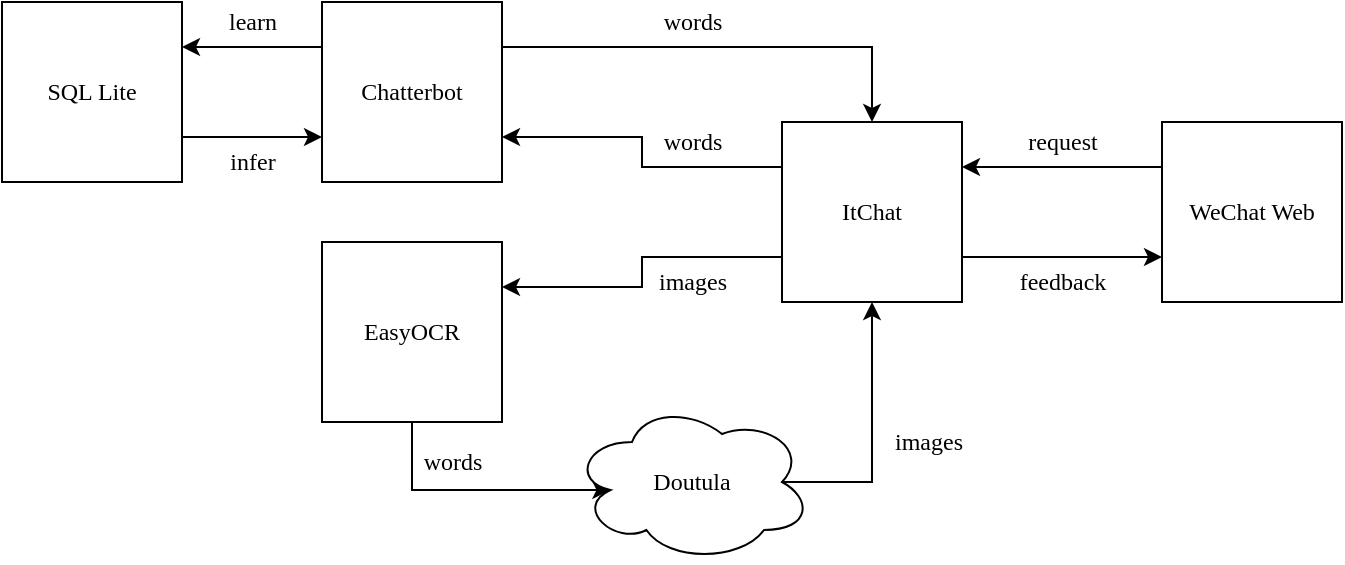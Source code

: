 <mxfile version="14.4.2" type="device"><diagram id="y7iYLKpnvUr90TQ1m8Mo" name="Page-1"><mxGraphModel dx="1569" dy="540" grid="1" gridSize="10" guides="1" tooltips="1" connect="1" arrows="1" fold="1" page="1" pageScale="1" pageWidth="827" pageHeight="1169" math="0" shadow="0"><root><mxCell id="0"/><mxCell id="1" parent="0"/><mxCell id="Smi0woMaQp5YOqhKvUlI-15" style="edgeStyle=orthogonalEdgeStyle;rounded=0;orthogonalLoop=1;jettySize=auto;html=1;exitX=1;exitY=0.25;exitDx=0;exitDy=0;entryX=0.5;entryY=0;entryDx=0;entryDy=0;fontFamily=Verdana;" edge="1" parent="1" source="Smi0woMaQp5YOqhKvUlI-1" target="Smi0woMaQp5YOqhKvUlI-5"><mxGeometry relative="1" as="geometry"/></mxCell><mxCell id="Smi0woMaQp5YOqhKvUlI-22" style="edgeStyle=orthogonalEdgeStyle;rounded=0;orthogonalLoop=1;jettySize=auto;html=1;exitX=0;exitY=0.25;exitDx=0;exitDy=0;entryX=1;entryY=0.25;entryDx=0;entryDy=0;fontFamily=Verdana;" edge="1" parent="1" source="Smi0woMaQp5YOqhKvUlI-1" target="Smi0woMaQp5YOqhKvUlI-12"><mxGeometry relative="1" as="geometry"/></mxCell><mxCell id="Smi0woMaQp5YOqhKvUlI-1" value="Chatterbot" style="rounded=0;whiteSpace=wrap;html=1;fontFamily=Verdana;" vertex="1" parent="1"><mxGeometry x="80" y="220" width="90" height="90" as="geometry"/></mxCell><mxCell id="Smi0woMaQp5YOqhKvUlI-20" style="edgeStyle=orthogonalEdgeStyle;rounded=0;orthogonalLoop=1;jettySize=auto;html=1;exitX=0.5;exitY=1;exitDx=0;exitDy=0;entryX=0.16;entryY=0.55;entryDx=0;entryDy=0;entryPerimeter=0;fontFamily=Verdana;" edge="1" parent="1" source="Smi0woMaQp5YOqhKvUlI-2" target="Smi0woMaQp5YOqhKvUlI-17"><mxGeometry relative="1" as="geometry"/></mxCell><mxCell id="Smi0woMaQp5YOqhKvUlI-2" value="EasyOCR" style="rounded=0;whiteSpace=wrap;html=1;fontFamily=Verdana;" vertex="1" parent="1"><mxGeometry x="80" y="340" width="90" height="90" as="geometry"/></mxCell><mxCell id="Smi0woMaQp5YOqhKvUlI-13" style="edgeStyle=orthogonalEdgeStyle;rounded=0;orthogonalLoop=1;jettySize=auto;html=1;exitX=0;exitY=0.75;exitDx=0;exitDy=0;entryX=1;entryY=0.25;entryDx=0;entryDy=0;fontFamily=Verdana;" edge="1" parent="1" source="Smi0woMaQp5YOqhKvUlI-5" target="Smi0woMaQp5YOqhKvUlI-2"><mxGeometry relative="1" as="geometry"/></mxCell><mxCell id="Smi0woMaQp5YOqhKvUlI-14" style="edgeStyle=orthogonalEdgeStyle;rounded=0;orthogonalLoop=1;jettySize=auto;html=1;exitX=0;exitY=0.25;exitDx=0;exitDy=0;entryX=1;entryY=0.75;entryDx=0;entryDy=0;fontFamily=Verdana;" edge="1" parent="1" source="Smi0woMaQp5YOqhKvUlI-5" target="Smi0woMaQp5YOqhKvUlI-1"><mxGeometry relative="1" as="geometry"/></mxCell><mxCell id="Smi0woMaQp5YOqhKvUlI-30" style="edgeStyle=orthogonalEdgeStyle;rounded=0;orthogonalLoop=1;jettySize=auto;html=1;exitX=1;exitY=0.75;exitDx=0;exitDy=0;entryX=0;entryY=0.75;entryDx=0;entryDy=0;fontFamily=Verdana;" edge="1" parent="1" source="Smi0woMaQp5YOqhKvUlI-5" target="Smi0woMaQp5YOqhKvUlI-10"><mxGeometry relative="1" as="geometry"/></mxCell><mxCell id="Smi0woMaQp5YOqhKvUlI-5" value="ItChat" style="rounded=0;whiteSpace=wrap;html=1;fontFamily=Verdana;" vertex="1" parent="1"><mxGeometry x="310" y="280" width="90" height="90" as="geometry"/></mxCell><mxCell id="Smi0woMaQp5YOqhKvUlI-8" value="words" style="text;html=1;align=center;verticalAlign=middle;resizable=0;points=[];autosize=1;fontFamily=Verdana;" vertex="1" parent="1"><mxGeometry x="240" y="220" width="50" height="20" as="geometry"/></mxCell><mxCell id="Smi0woMaQp5YOqhKvUlI-9" value="images" style="text;html=1;align=center;verticalAlign=middle;resizable=0;points=[];autosize=1;fontFamily=Verdana;" vertex="1" parent="1"><mxGeometry x="353" y="430" width="60" height="20" as="geometry"/></mxCell><mxCell id="Smi0woMaQp5YOqhKvUlI-28" style="edgeStyle=orthogonalEdgeStyle;rounded=0;orthogonalLoop=1;jettySize=auto;html=1;exitX=0;exitY=0.25;exitDx=0;exitDy=0;entryX=1;entryY=0.25;entryDx=0;entryDy=0;fontFamily=Verdana;" edge="1" parent="1" source="Smi0woMaQp5YOqhKvUlI-10" target="Smi0woMaQp5YOqhKvUlI-5"><mxGeometry relative="1" as="geometry"/></mxCell><mxCell id="Smi0woMaQp5YOqhKvUlI-10" value="WeChat Web" style="rounded=0;whiteSpace=wrap;html=1;fontFamily=Verdana;" vertex="1" parent="1"><mxGeometry x="500" y="280" width="90" height="90" as="geometry"/></mxCell><mxCell id="Smi0woMaQp5YOqhKvUlI-23" style="edgeStyle=orthogonalEdgeStyle;rounded=0;orthogonalLoop=1;jettySize=auto;html=1;exitX=1;exitY=0.75;exitDx=0;exitDy=0;entryX=0;entryY=0.75;entryDx=0;entryDy=0;fontFamily=Verdana;" edge="1" parent="1" source="Smi0woMaQp5YOqhKvUlI-12" target="Smi0woMaQp5YOqhKvUlI-1"><mxGeometry relative="1" as="geometry"/></mxCell><mxCell id="Smi0woMaQp5YOqhKvUlI-12" value="SQL Lite" style="rounded=0;whiteSpace=wrap;html=1;fontFamily=Verdana;" vertex="1" parent="1"><mxGeometry x="-80" y="220" width="90" height="90" as="geometry"/></mxCell><mxCell id="Smi0woMaQp5YOqhKvUlI-16" value="words" style="text;html=1;align=center;verticalAlign=middle;resizable=0;points=[];autosize=1;fontFamily=Verdana;" vertex="1" parent="1"><mxGeometry x="240" y="280" width="50" height="20" as="geometry"/></mxCell><mxCell id="Smi0woMaQp5YOqhKvUlI-18" style="edgeStyle=orthogonalEdgeStyle;rounded=0;orthogonalLoop=1;jettySize=auto;html=1;exitX=0.875;exitY=0.5;exitDx=0;exitDy=0;exitPerimeter=0;entryX=0.5;entryY=1;entryDx=0;entryDy=0;fontFamily=Verdana;" edge="1" parent="1" source="Smi0woMaQp5YOqhKvUlI-17" target="Smi0woMaQp5YOqhKvUlI-5"><mxGeometry relative="1" as="geometry"><Array as="points"><mxPoint x="355" y="460"/></Array></mxGeometry></mxCell><mxCell id="Smi0woMaQp5YOqhKvUlI-17" value="Doutula" style="ellipse;shape=cloud;whiteSpace=wrap;html=1;fontFamily=Verdana;" vertex="1" parent="1"><mxGeometry x="205" y="420" width="120" height="80" as="geometry"/></mxCell><mxCell id="Smi0woMaQp5YOqhKvUlI-19" value="images" style="text;html=1;align=center;verticalAlign=middle;resizable=0;points=[];autosize=1;fontFamily=Verdana;" vertex="1" parent="1"><mxGeometry x="235" y="350" width="60" height="20" as="geometry"/></mxCell><mxCell id="Smi0woMaQp5YOqhKvUlI-21" value="words" style="text;html=1;align=center;verticalAlign=middle;resizable=0;points=[];autosize=1;fontFamily=Verdana;" vertex="1" parent="1"><mxGeometry x="120" y="440" width="50" height="20" as="geometry"/></mxCell><mxCell id="Smi0woMaQp5YOqhKvUlI-25" value="learn" style="text;html=1;align=center;verticalAlign=middle;resizable=0;points=[];autosize=1;fontFamily=Verdana;" vertex="1" parent="1"><mxGeometry x="20" y="220" width="50" height="20" as="geometry"/></mxCell><mxCell id="Smi0woMaQp5YOqhKvUlI-26" value="infer" style="text;html=1;align=center;verticalAlign=middle;resizable=0;points=[];autosize=1;fontFamily=Verdana;" vertex="1" parent="1"><mxGeometry x="25" y="290" width="40" height="20" as="geometry"/></mxCell><mxCell id="Smi0woMaQp5YOqhKvUlI-29" value="request" style="text;html=1;align=center;verticalAlign=middle;resizable=0;points=[];autosize=1;fontFamily=Verdana;" vertex="1" parent="1"><mxGeometry x="420" y="280" width="60" height="20" as="geometry"/></mxCell><mxCell id="Smi0woMaQp5YOqhKvUlI-31" value="feedback" style="text;html=1;align=center;verticalAlign=middle;resizable=0;points=[];autosize=1;fontFamily=Verdana;" vertex="1" parent="1"><mxGeometry x="415" y="350" width="70" height="20" as="geometry"/></mxCell></root></mxGraphModel></diagram></mxfile>
